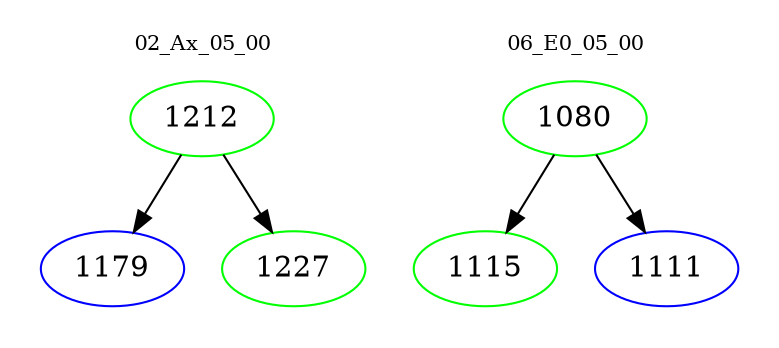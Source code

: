 digraph{
subgraph cluster_0 {
color = white
label = "02_Ax_05_00";
fontsize=10;
T0_1212 [label="1212", color="green"]
T0_1212 -> T0_1179 [color="black"]
T0_1179 [label="1179", color="blue"]
T0_1212 -> T0_1227 [color="black"]
T0_1227 [label="1227", color="green"]
}
subgraph cluster_1 {
color = white
label = "06_E0_05_00";
fontsize=10;
T1_1080 [label="1080", color="green"]
T1_1080 -> T1_1115 [color="black"]
T1_1115 [label="1115", color="green"]
T1_1080 -> T1_1111 [color="black"]
T1_1111 [label="1111", color="blue"]
}
}
